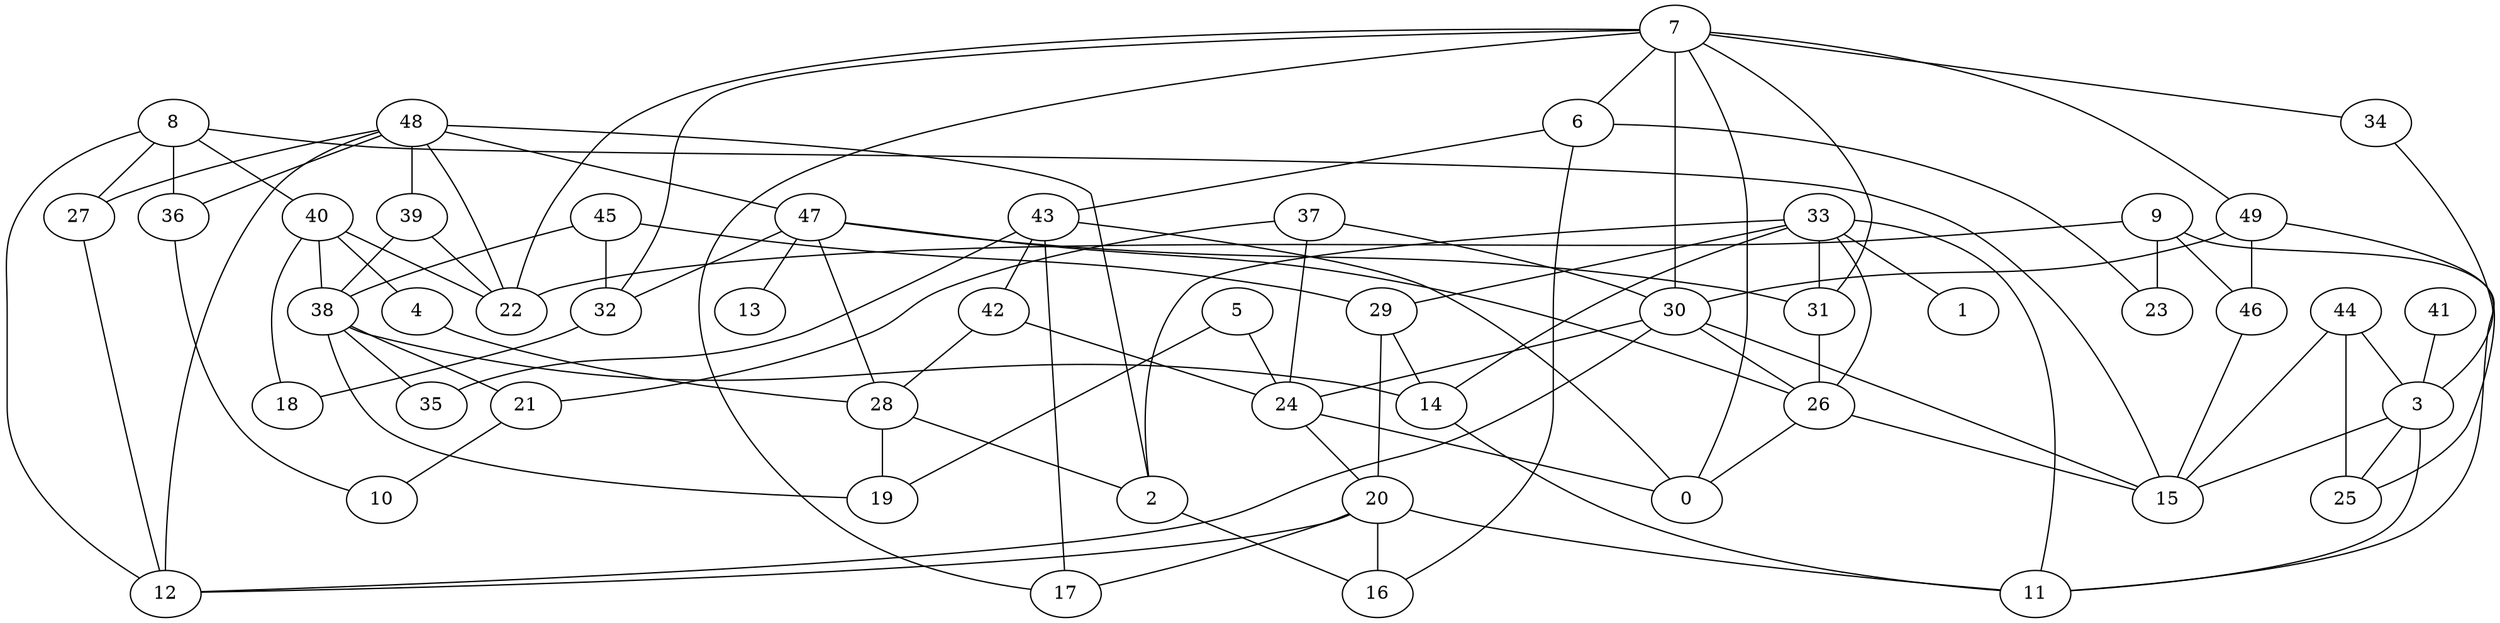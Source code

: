 digraph GG_graph {

subgraph G_graph {
edge [color = black]
"29" -> "14" [dir = none]
"42" -> "24" [dir = none]
"49" -> "46" [dir = none]
"49" -> "25" [dir = none]
"49" -> "30" [dir = none]
"2" -> "16" [dir = none]
"36" -> "10" [dir = none]
"5" -> "24" [dir = none]
"5" -> "19" [dir = none]
"39" -> "22" [dir = none]
"41" -> "3" [dir = none]
"28" -> "19" [dir = none]
"37" -> "21" [dir = none]
"37" -> "30" [dir = none]
"40" -> "22" [dir = none]
"26" -> "15" [dir = none]
"32" -> "18" [dir = none]
"9" -> "23" [dir = none]
"9" -> "22" [dir = none]
"44" -> "15" [dir = none]
"48" -> "22" [dir = none]
"48" -> "12" [dir = none]
"48" -> "47" [dir = none]
"4" -> "28" [dir = none]
"43" -> "0" [dir = none]
"43" -> "17" [dir = none]
"14" -> "11" [dir = none]
"34" -> "3" [dir = none]
"47" -> "13" [dir = none]
"47" -> "26" [dir = none]
"47" -> "28" [dir = none]
"47" -> "32" [dir = none]
"6" -> "16" [dir = none]
"6" -> "43" [dir = none]
"30" -> "12" [dir = none]
"45" -> "32" [dir = none]
"8" -> "40" [dir = none]
"38" -> "35" [dir = none]
"38" -> "19" [dir = none]
"33" -> "1" [dir = none]
"33" -> "14" [dir = none]
"33" -> "26" [dir = none]
"21" -> "10" [dir = none]
"20" -> "12" [dir = none]
"7" -> "31" [dir = none]
"7" -> "34" [dir = none]
"7" -> "6" [dir = none]
"7" -> "32" [dir = none]
"27" -> "12" [dir = none]
"42" -> "28" [dir = none]
"30" -> "24" [dir = none]
"33" -> "29" [dir = none]
"33" -> "31" [dir = none]
"45" -> "29" [dir = none]
"48" -> "36" [dir = none]
"43" -> "42" [dir = none]
"40" -> "4" [dir = none]
"48" -> "39" [dir = none]
"38" -> "14" [dir = none]
"7" -> "30" [dir = none]
"46" -> "15" [dir = none]
"24" -> "0" [dir = none]
"39" -> "38" [dir = none]
"9" -> "46" [dir = none]
"3" -> "11" [dir = none]
"26" -> "0" [dir = none]
"7" -> "0" [dir = none]
"7" -> "49" [dir = none]
"3" -> "15" [dir = none]
"8" -> "12" [dir = none]
"9" -> "11" [dir = none]
"43" -> "35" [dir = none]
"48" -> "27" [dir = none]
"20" -> "17" [dir = none]
"29" -> "20" [dir = none]
"45" -> "38" [dir = none]
"30" -> "15" [dir = none]
"44" -> "3" [dir = none]
"8" -> "36" [dir = none]
"44" -> "25" [dir = none]
"33" -> "11" [dir = none]
"30" -> "26" [dir = none]
"40" -> "38" [dir = none]
"37" -> "24" [dir = none]
"31" -> "26" [dir = none]
"48" -> "2" [dir = none]
"38" -> "21" [dir = none]
"47" -> "31" [dir = none]
"28" -> "2" [dir = none]
"24" -> "20" [dir = none]
"8" -> "27" [dir = none]
"40" -> "18" [dir = none]
"8" -> "15" [dir = none]
"3" -> "25" [dir = none]
"20" -> "11" [dir = none]
"6" -> "23" [dir = none]
"20" -> "16" [dir = none]
"7" -> "22" [dir = none]
"33" -> "2" [dir = none]
"7" -> "17" [dir = none]
}

}
